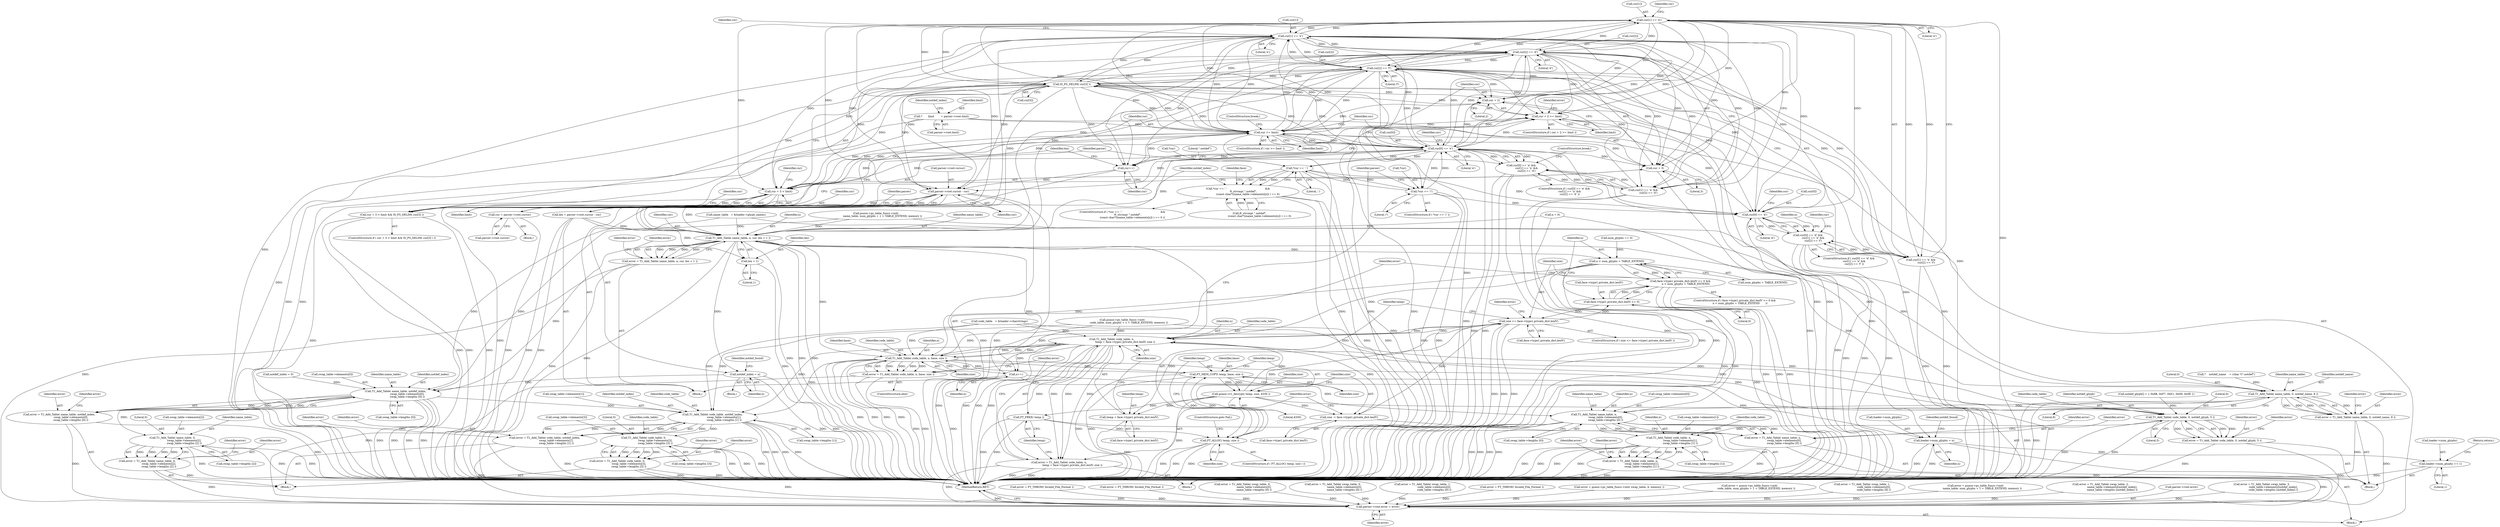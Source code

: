 digraph "0_savannah_dd89710f0f643eb0f99a3830e0712d26c7642acd@pointer" {
"1000323" [label="(Call,cur[1] == 'e')"];
"1000345" [label="(Call,cur[1] == 'n')"];
"1000323" [label="(Call,cur[1] == 'e')"];
"1000350" [label="(Call,cur[2] == 'd')"];
"1000328" [label="(Call,cur[2] == 'f')"];
"1000310" [label="(Call,IS_PS_DELIM( cur[3] ))"];
"1000299" [label="(Call,cur >= limit)"];
"1000291" [label="(Call,cur = parser->root.cursor)"];
"1000388" [label="(Call,parser->root.cursor - cur)"];
"1000339" [label="(Call,cur[0] == 'e')"];
"1000317" [label="(Call,cur[0] == 'd')"];
"1000433" [label="(Call,*cur == '.')"];
"1000366" [label="(Call,*cur == '/')"];
"1000384" [label="(Call,cur++)"];
"1000305" [label="(Call,cur + 3 < limit)"];
"1000373" [label="(Call,cur + 2 >= limit)"];
"1000197" [label="(Call,*       limit        = parser->root.limit)"];
"1000304" [label="(Call,cur + 3 < limit && IS_PS_DELIM( cur[3] ))"];
"1000306" [label="(Call,cur + 3)"];
"1000316" [label="(Call,cur[0] == 'd' &&\n             cur[1] == 'e' &&\n             cur[2] == 'f')"];
"1000322" [label="(Call,cur[1] == 'e' &&\n             cur[2] == 'f')"];
"1000344" [label="(Call,cur[1] == 'n' &&\n             cur[2] == 'd')"];
"1000338" [label="(Call,cur[0] == 'e' &&\n             cur[1] == 'n' &&\n             cur[2] == 'd')"];
"1000374" [label="(Call,cur + 2)"];
"1000386" [label="(Call,len = parser->root.cursor - cur)"];
"1000412" [label="(Call,T1_Add_Table( name_table, n, cur, len + 1 ))"];
"1000410" [label="(Call,error = T1_Add_Table( name_table, n, cur, len + 1 ))"];
"1000816" [label="(Call,parser->root.error = error)"];
"1000449" [label="(Call,notdef_index = n)"];
"1000633" [label="(Call,T1_Add_Table( name_table, notdef_index,\n                            swap_table->elements[0],\n                            swap_table->lengths [0] ))"];
"1000631" [label="(Call,error = T1_Add_Table( name_table, notdef_index,\n                            swap_table->elements[0],\n                            swap_table->lengths [0] ))"];
"1000651" [label="(Call,T1_Add_Table( code_table, notdef_index,\n                            swap_table->elements[1],\n                            swap_table->lengths [1] ))"];
"1000649" [label="(Call,error = T1_Add_Table( code_table, notdef_index,\n                            swap_table->elements[1],\n                            swap_table->lengths [1] ))"];
"1000687" [label="(Call,T1_Add_Table( code_table, 0,\n                            swap_table->elements[3],\n                            swap_table->lengths [3] ))"];
"1000685" [label="(Call,error = T1_Add_Table( code_table, 0,\n                            swap_table->elements[3],\n                            swap_table->lengths [3] ))"];
"1000669" [label="(Call,T1_Add_Table( name_table, 0,\n                            swap_table->elements[2],\n                            swap_table->lengths [2] ))"];
"1000667" [label="(Call,error = T1_Add_Table( name_table, 0,\n                            swap_table->elements[2],\n                            swap_table->lengths [2] ))"];
"1000466" [label="(Call,n < num_glyphs + TABLE_EXTEND)"];
"1000456" [label="(Call,face->type1.private_dict.lenIV >= 0 &&\n             n < num_glyphs + TABLE_EXTEND)"];
"1000513" [label="(Call,T1_Add_Table( code_table, n,\n                                temp + face->type1.private_dict.lenIV, size ))"];
"1000474" [label="(Call,size <= face->type1.private_dict.lenIV)"];
"1000457" [label="(Call,face->type1.private_dict.lenIV >= 0)"];
"1000490" [label="(Call,FT_ALLOC( temp, size ))"];
"1000494" [label="(Call,FT_MEM_COPY( temp, base, size ))"];
"1000498" [label="(Call,psaux->t1_decrypt( temp, size, 4330 ))"];
"1000502" [label="(Call,size -= face->type1.private_dict.lenIV)"];
"1000516" [label="(Call,temp + face->type1.private_dict.lenIV)"];
"1000526" [label="(Call,FT_FREE( temp ))"];
"1000531" [label="(Call,T1_Add_Table( code_table, n, base, size ))"];
"1000529" [label="(Call,error = T1_Add_Table( code_table, n, base, size ))"];
"1000539" [label="(Call,n++)"];
"1000541" [label="(Call,loader->num_glyphs = n)"];
"1000809" [label="(Call,loader->num_glyphs += 1)"];
"1000775" [label="(Call,T1_Add_Table( name_table, n,\n                            swap_table->elements[0],\n                            swap_table->lengths [0] ))"];
"1000773" [label="(Call,error = T1_Add_Table( name_table, n,\n                            swap_table->elements[0],\n                            swap_table->lengths [0] ))"];
"1000793" [label="(Call,T1_Add_Table( code_table, n,\n                            swap_table->elements[1],\n                            swap_table->lengths [1] ))"];
"1000791" [label="(Call,error = T1_Add_Table( code_table, n,\n                            swap_table->elements[1],\n                            swap_table->lengths [1] ))"];
"1000765" [label="(Call,T1_Add_Table( code_table, 0, notdef_glyph, 5 ))"];
"1000763" [label="(Call,error = T1_Add_Table( code_table, 0, notdef_glyph, 5 ))"];
"1000511" [label="(Call,error = T1_Add_Table( code_table, n,\n                                temp + face->type1.private_dict.lenIV, size ))"];
"1000755" [label="(Call,T1_Add_Table( name_table, 0, notdef_name, 8 ))"];
"1000753" [label="(Call,error = T1_Add_Table( name_table, 0, notdef_name, 8 ))"];
"1000416" [label="(Call,len + 1)"];
"1000432" [label="(Call,*cur == '.'                                              &&\n             ft_strcmp( \".notdef\",\n                        (const char*)(name_table->elements[n]) ) == 0)"];
"1000530" [label="(Identifier,error)"];
"1000457" [label="(Call,face->type1.private_dict.lenIV >= 0)"];
"1000773" [label="(Call,error = T1_Add_Table( name_table, n,\n                            swap_table->elements[0],\n                            swap_table->lengths [0] ))"];
"1000389" [label="(Call,parser->root.cursor)"];
"1000484" [label="(Call,error = FT_THROW( Invalid_File_Format ))"];
"1000293" [label="(Call,parser->root.cursor)"];
"1000631" [label="(Call,error = T1_Add_Table( name_table, notdef_index,\n                            swap_table->elements[0],\n                            swap_table->lengths [0] ))"];
"1000670" [label="(Identifier,name_table)"];
"1000339" [label="(Call,cur[0] == 'e')"];
"1000436" [label="(Literal,'.')"];
"1000325" [label="(Identifier,cur)"];
"1000466" [label="(Call,n < num_glyphs + TABLE_EXTEND)"];
"1000208" [label="(Identifier,notdef_index)"];
"1000298" [label="(ControlStructure,if ( cur >= limit ))"];
"1000756" [label="(Identifier,name_table)"];
"1000533" [label="(Identifier,n)"];
"1000418" [label="(Literal,1)"];
"1000527" [label="(Identifier,temp)"];
"1000431" [label="(ControlStructure,if ( *cur == '.'                                              &&\n             ft_strcmp( \".notdef\",\n                        (const char*)(name_table->elements[n]) ) == 0 ))"];
"1000324" [label="(Call,cur[1])"];
"1000453" [label="(Identifier,notdef_found)"];
"1000514" [label="(Identifier,code_table)"];
"1000448" [label="(Block,)"];
"1000758" [label="(Identifier,notdef_name)"];
"1000346" [label="(Call,cur[1])"];
"1000814" [label="(Return,return;)"];
"1000315" [label="(ControlStructure,if ( cur[0] == 'd' &&\n             cur[1] == 'e' &&\n             cur[2] == 'f' ))"];
"1000757" [label="(Literal,0)"];
"1000302" [label="(ControlStructure,break;)"];
"1000755" [label="(Call,T1_Add_Table( name_table, 0, notdef_name, 8 ))"];
"1000497" [label="(Identifier,size)"];
"1000485" [label="(Identifier,error)"];
"1000776" [label="(Identifier,name_table)"];
"1000659" [label="(Call,swap_table->lengths [1])"];
"1000458" [label="(Call,face->type1.private_dict.lenIV)"];
"1000332" [label="(Literal,'f')"];
"1000677" [label="(Call,swap_table->lengths [2])"];
"1000777" [label="(Identifier,n)"];
"1000225" [label="(Call,error = FT_THROW( Invalid_File_Format ))"];
"1000493" [label="(ControlStructure,goto Fail;)"];
"1000343" [label="(Literal,'e')"];
"1000667" [label="(Call,error = T1_Add_Table( name_table, 0,\n                            swap_table->elements[2],\n                            swap_table->lengths [2] ))"];
"1000652" [label="(Identifier,code_table)"];
"1000501" [label="(Literal,4330)"];
"1000338" [label="(Call,cur[0] == 'e' &&\n             cur[1] == 'n' &&\n             cur[2] == 'd')"];
"1000489" [label="(ControlStructure,if ( FT_ALLOC( temp, size ) ))"];
"1000761" [label="(Identifier,error)"];
"1000766" [label="(Identifier,code_table)"];
"1000290" [label="(Identifier,parser)"];
"1000791" [label="(Call,error = T1_Add_Table( code_table, n,\n                            swap_table->elements[1],\n                            swap_table->lengths [1] ))"];
"1000635" [label="(Identifier,notdef_index)"];
"1000357" [label="(Identifier,parser)"];
"1000306" [label="(Call,cur + 3)"];
"1000388" [label="(Call,parser->root.cursor - cur)"];
"1000633" [label="(Call,T1_Add_Table( name_table, notdef_index,\n                            swap_table->elements[0],\n                            swap_table->lengths [0] ))"];
"1000529" [label="(Call,error = T1_Add_Table( code_table, n, base, size ))"];
"1000491" [label="(Identifier,temp)"];
"1000322" [label="(Call,cur[1] == 'e' &&\n             cur[2] == 'f')"];
"1000291" [label="(Call,cur = parser->root.cursor)"];
"1000369" [label="(Literal,'/')"];
"1000500" [label="(Identifier,size)"];
"1000690" [label="(Call,swap_table->elements[3])"];
"1000149" [label="(Block,)"];
"1000534" [label="(Identifier,base)"];
"1000796" [label="(Call,swap_table->elements[1])"];
"1000793" [label="(Call,T1_Add_Table( code_table, n,\n                            swap_table->elements[1],\n                            swap_table->lengths [1] ))"];
"1000801" [label="(Call,swap_table->lengths [1])"];
"1000311" [label="(Call,cur[3])"];
"1000317" [label="(Call,cur[0] == 'd')"];
"1000559" [label="(Call,error = T1_Add_Table( swap_table, 0,\n                            name_table->elements[0],\n                            name_table->lengths [0] ))"];
"1000794" [label="(Identifier,code_table)"];
"1000374" [label="(Call,cur + 2)"];
"1000432" [label="(Call,*cur == '.'                                              &&\n             ft_strcmp( \".notdef\",\n                        (const char*)(name_table->elements[n]) ) == 0)"];
"1000545" [label="(Identifier,n)"];
"1000387" [label="(Identifier,len)"];
"1000813" [label="(Literal,1)"];
"1000768" [label="(Identifier,notdef_glyph)"];
"1000345" [label="(Call,cur[1] == 'n')"];
"1000451" [label="(Identifier,n)"];
"1000467" [label="(Identifier,n)"];
"1000518" [label="(Call,face->type1.private_dict.lenIV)"];
"1000515" [label="(Identifier,n)"];
"1000394" [label="(Identifier,cur)"];
"1000366" [label="(Call,*cur == '/')"];
"1000398" [label="(Identifier,parser)"];
"1000312" [label="(Identifier,cur)"];
"1000450" [label="(Identifier,notdef_index)"];
"1000709" [label="(Call,notdef_glyph[] = { 0x8B, 0xF7, 0xE1, 0x0D, 0x0E })"];
"1000689" [label="(Literal,0)"];
"1000807" [label="(Identifier,error)"];
"1000352" [label="(Identifier,cur)"];
"1000301" [label="(Identifier,limit)"];
"1000641" [label="(Call,swap_table->lengths [0])"];
"1000471" [label="(Block,)"];
"1000499" [label="(Identifier,temp)"];
"1000528" [label="(ControlStructure,else)"];
"1000354" [label="(Literal,'d')"];
"1000370" [label="(Block,)"];
"1000778" [label="(Call,swap_table->elements[0])"];
"1000754" [label="(Identifier,error)"];
"1000299" [label="(Call,cur >= limit)"];
"1000671" [label="(Literal,0)"];
"1000376" [label="(Literal,2)"];
"1000823" [label="(MethodReturn,RET)"];
"1000318" [label="(Call,cur[0])"];
"1000416" [label="(Call,len + 1)"];
"1000717" [label="(Call,error = T1_Add_Table( swap_table, 0,\n                            name_table->elements[0],\n                            name_table->lengths [0] ))"];
"1000351" [label="(Call,cur[2])"];
"1000513" [label="(Call,T1_Add_Table( code_table, n,\n                                temp + face->type1.private_dict.lenIV, size ))"];
"1000465" [label="(Literal,0)"];
"1000197" [label="(Call,*       limit        = parser->root.limit)"];
"1000476" [label="(Call,face->type1.private_dict.lenIV)"];
"1000649" [label="(Call,error = T1_Add_Table( code_table, notdef_index,\n                            swap_table->elements[1],\n                            swap_table->lengths [1] ))"];
"1000305" [label="(Call,cur + 3 < limit)"];
"1000665" [label="(Identifier,error)"];
"1000686" [label="(Identifier,error)"];
"1000439" [label="(Literal,\".notdef\")"];
"1000577" [label="(Call,error = T1_Add_Table( swap_table, 1,\n                            code_table->elements[0],\n                            code_table->lengths [0] ))"];
"1000774" [label="(Identifier,error)"];
"1000367" [label="(Call,*cur)"];
"1000335" [label="(Identifier,n)"];
"1000385" [label="(Identifier,cur)"];
"1000350" [label="(Call,cur[2] == 'd')"];
"1000688" [label="(Identifier,code_table)"];
"1000232" [label="(Call,num_glyphs == 0)"];
"1000687" [label="(Call,T1_Add_Table( code_table, 0,\n                            swap_table->elements[3],\n                            swap_table->lengths [3] ))"];
"1000669" [label="(Call,T1_Add_Table( name_table, 0,\n                            swap_table->elements[2],\n                            swap_table->lengths [2] ))"];
"1000158" [label="(Call,code_table   = &loader->charstrings)"];
"1000310" [label="(Call,IS_PS_DELIM( cur[3] ))"];
"1000473" [label="(ControlStructure,if ( size <= face->type1.private_dict.lenIV ))"];
"1000494" [label="(Call,FT_MEM_COPY( temp, base, size ))"];
"1000526" [label="(Call,FT_FREE( temp ))"];
"1000165" [label="(Call,name_table   = &loader->glyph_names)"];
"1000512" [label="(Identifier,error)"];
"1000323" [label="(Call,cur[1] == 'e')"];
"1000468" [label="(Call,num_glyphs + TABLE_EXTEND)"];
"1000795" [label="(Identifier,n)"];
"1000282" [label="(Call,n = 0)"];
"1000816" [label="(Call,parser->root.error = error)"];
"1000286" [label="(Block,)"];
"1000683" [label="(Identifier,error)"];
"1000707" [label="(Block,)"];
"1000300" [label="(Identifier,cur)"];
"1000701" [label="(Identifier,error)"];
"1000412" [label="(Call,T1_Add_Table( name_table, n, cur, len + 1 ))"];
"1000307" [label="(Identifier,cur)"];
"1000537" [label="(Identifier,error)"];
"1000558" [label="(Block,)"];
"1000328" [label="(Call,cur[2] == 'f')"];
"1000379" [label="(Call,error = FT_THROW( Invalid_File_Format ))"];
"1000759" [label="(Literal,8)"];
"1000420" [label="(Identifier,error)"];
"1000273" [label="(Call,error = psaux->ps_table_funcs->init( swap_table, 4, memory ))"];
"1000504" [label="(Call,face->type1.private_dict.lenIV)"];
"1000434" [label="(Call,*cur)"];
"1000540" [label="(Identifier,n)"];
"1000247" [label="(Call,error = psaux->ps_table_funcs->init(\n                code_table, num_glyphs + 1 + TABLE_EXTEND, memory ))"];
"1000380" [label="(Identifier,error)"];
"1000809" [label="(Call,loader->num_glyphs += 1)"];
"1000303" [label="(ControlStructure,if ( cur + 3 < limit && IS_PS_DELIM( cur[3] ) ))"];
"1000735" [label="(Call,error = T1_Add_Table( swap_table, 1,\n                            code_table->elements[0],\n                            code_table->lengths [0] ))"];
"1000414" [label="(Identifier,n)"];
"1000292" [label="(Identifier,cur)"];
"1000260" [label="(Call,error = psaux->ps_table_funcs->init(\n                name_table, num_glyphs + 1 + TABLE_EXTEND, memory ))"];
"1000525" [label="(Identifier,size)"];
"1000503" [label="(Identifier,size)"];
"1000595" [label="(Call,error = T1_Add_Table( swap_table, 2,\n                            name_table->elements[notdef_index],\n                            name_table->lengths [notdef_index] ))"];
"1000539" [label="(Call,n++)"];
"1000517" [label="(Identifier,temp)"];
"1000384" [label="(Call,cur++)"];
"1000308" [label="(Literal,3)"];
"1000456" [label="(Call,face->type1.private_dict.lenIV >= 0 &&\n             n < num_glyphs + TABLE_EXTEND)"];
"1000355" [label="(ControlStructure,break;)"];
"1000373" [label="(Call,cur + 2 >= limit)"];
"1000340" [label="(Call,cur[0])"];
"1000753" [label="(Call,error = T1_Add_Table( name_table, 0, notdef_name, 8 ))"];
"1000475" [label="(Identifier,size)"];
"1000474" [label="(Call,size <= face->type1.private_dict.lenIV)"];
"1000417" [label="(Identifier,len)"];
"1000344" [label="(Call,cur[1] == 'n' &&\n             cur[2] == 'd')"];
"1000372" [label="(ControlStructure,if ( cur + 2 >= limit ))"];
"1000327" [label="(Literal,'e')"];
"1000319" [label="(Identifier,cur)"];
"1000817" [label="(Call,parser->root.error)"];
"1000822" [label="(Identifier,error)"];
"1000492" [label="(Identifier,size)"];
"1000654" [label="(Call,swap_table->elements[1])"];
"1000672" [label="(Call,swap_table->elements[2])"];
"1000765" [label="(Call,T1_Add_Table( code_table, 0, notdef_glyph, 5 ))"];
"1000377" [label="(Identifier,limit)"];
"1000650" [label="(Identifier,error)"];
"1000535" [label="(Identifier,size)"];
"1000792" [label="(Identifier,error)"];
"1000651" [label="(Call,T1_Add_Table( code_table, notdef_index,\n                            swap_table->elements[1],\n                            swap_table->lengths [1] ))"];
"1000316" [label="(Call,cur[0] == 'd' &&\n             cur[1] == 'e' &&\n             cur[2] == 'f')"];
"1000347" [label="(Identifier,cur)"];
"1000502" [label="(Call,size -= face->type1.private_dict.lenIV)"];
"1000199" [label="(Call,parser->root.limit)"];
"1000341" [label="(Identifier,cur)"];
"1000386" [label="(Call,len = parser->root.cursor - cur)"];
"1000685" [label="(Call,error = T1_Add_Table( code_table, 0,\n                            swap_table->elements[3],\n                            swap_table->lengths [3] ))"];
"1000498" [label="(Call,psaux->t1_decrypt( temp, size, 4330 ))"];
"1000321" [label="(Literal,'d')"];
"1000764" [label="(Identifier,error)"];
"1000668" [label="(Identifier,error)"];
"1000207" [label="(Call,notdef_index = 0)"];
"1000495" [label="(Identifier,temp)"];
"1000516" [label="(Call,temp + face->type1.private_dict.lenIV)"];
"1000789" [label="(Identifier,error)"];
"1000636" [label="(Call,swap_table->elements[0])"];
"1000634" [label="(Identifier,name_table)"];
"1000455" [label="(ControlStructure,if ( face->type1.private_dict.lenIV >= 0 &&\n             n < num_glyphs + TABLE_EXTEND       ))"];
"1000531" [label="(Call,T1_Add_Table( code_table, n, base, size ))"];
"1000349" [label="(Literal,'n')"];
"1000532" [label="(Identifier,code_table)"];
"1000767" [label="(Literal,0)"];
"1000695" [label="(Call,swap_table->lengths [3])"];
"1000613" [label="(Call,error = T1_Add_Table( swap_table, 3,\n                            code_table->elements[notdef_index],\n                            code_table->lengths [notdef_index] ))"];
"1000437" [label="(Call,ft_strcmp( \".notdef\",\n                        (const char*)(name_table->elements[n]) ) == 0)"];
"1000769" [label="(Literal,5)"];
"1000511" [label="(Call,error = T1_Add_Table( code_table, n,\n                                temp + face->type1.private_dict.lenIV, size ))"];
"1000262" [label="(Call,psaux->ps_table_funcs->init(\n                name_table, num_glyphs + 1 + TABLE_EXTEND, memory ))"];
"1000712" [label="(Call,*    notdef_name    = (char *)\".notdef\")"];
"1000810" [label="(Call,loader->num_glyphs)"];
"1000461" [label="(Identifier,face)"];
"1000653" [label="(Identifier,notdef_index)"];
"1000548" [label="(Identifier,notdef_found)"];
"1000413" [label="(Identifier,name_table)"];
"1000541" [label="(Call,loader->num_glyphs = n)"];
"1000411" [label="(Identifier,error)"];
"1000433" [label="(Call,*cur == '.')"];
"1000496" [label="(Identifier,base)"];
"1000542" [label="(Call,loader->num_glyphs)"];
"1000771" [label="(Identifier,error)"];
"1000410" [label="(Call,error = T1_Add_Table( name_table, n, cur, len + 1 ))"];
"1000763" [label="(Call,error = T1_Add_Table( code_table, 0, notdef_glyph, 5 ))"];
"1000775" [label="(Call,T1_Add_Table( name_table, n,\n                            swap_table->elements[0],\n                            swap_table->lengths [0] ))"];
"1000198" [label="(Identifier,limit)"];
"1000632" [label="(Identifier,error)"];
"1000490" [label="(Call,FT_ALLOC( temp, size ))"];
"1000304" [label="(Call,cur + 3 < limit && IS_PS_DELIM( cur[3] ))"];
"1000415" [label="(Identifier,cur)"];
"1000647" [label="(Identifier,error)"];
"1000783" [label="(Call,swap_table->lengths [0])"];
"1000329" [label="(Call,cur[2])"];
"1000365" [label="(ControlStructure,if ( *cur == '/' ))"];
"1000330" [label="(Identifier,cur)"];
"1000375" [label="(Identifier,cur)"];
"1000449" [label="(Call,notdef_index = n)"];
"1000337" [label="(ControlStructure,if ( cur[0] == 'e' &&\n             cur[1] == 'n' &&\n             cur[2] == 'd' ))"];
"1000249" [label="(Call,psaux->ps_table_funcs->init(\n                code_table, num_glyphs + 1 + TABLE_EXTEND, memory ))"];
"1000309" [label="(Identifier,limit)"];
"1000323" -> "1000322"  [label="AST: "];
"1000323" -> "1000327"  [label="CFG: "];
"1000324" -> "1000323"  [label="AST: "];
"1000327" -> "1000323"  [label="AST: "];
"1000330" -> "1000323"  [label="CFG: "];
"1000322" -> "1000323"  [label="CFG: "];
"1000323" -> "1000823"  [label="DDG: "];
"1000323" -> "1000299"  [label="DDG: "];
"1000323" -> "1000305"  [label="DDG: "];
"1000323" -> "1000306"  [label="DDG: "];
"1000323" -> "1000310"  [label="DDG: "];
"1000323" -> "1000317"  [label="DDG: "];
"1000323" -> "1000322"  [label="DDG: "];
"1000323" -> "1000322"  [label="DDG: "];
"1000345" -> "1000323"  [label="DDG: "];
"1000350" -> "1000323"  [label="DDG: "];
"1000310" -> "1000323"  [label="DDG: "];
"1000328" -> "1000323"  [label="DDG: "];
"1000299" -> "1000323"  [label="DDG: "];
"1000339" -> "1000323"  [label="DDG: "];
"1000323" -> "1000328"  [label="DDG: "];
"1000323" -> "1000339"  [label="DDG: "];
"1000323" -> "1000345"  [label="DDG: "];
"1000323" -> "1000350"  [label="DDG: "];
"1000323" -> "1000373"  [label="DDG: "];
"1000323" -> "1000374"  [label="DDG: "];
"1000323" -> "1000384"  [label="DDG: "];
"1000323" -> "1000388"  [label="DDG: "];
"1000323" -> "1000412"  [label="DDG: "];
"1000345" -> "1000344"  [label="AST: "];
"1000345" -> "1000349"  [label="CFG: "];
"1000346" -> "1000345"  [label="AST: "];
"1000349" -> "1000345"  [label="AST: "];
"1000352" -> "1000345"  [label="CFG: "];
"1000344" -> "1000345"  [label="CFG: "];
"1000345" -> "1000823"  [label="DDG: "];
"1000345" -> "1000299"  [label="DDG: "];
"1000345" -> "1000305"  [label="DDG: "];
"1000345" -> "1000306"  [label="DDG: "];
"1000345" -> "1000310"  [label="DDG: "];
"1000345" -> "1000317"  [label="DDG: "];
"1000345" -> "1000328"  [label="DDG: "];
"1000345" -> "1000339"  [label="DDG: "];
"1000345" -> "1000344"  [label="DDG: "];
"1000345" -> "1000344"  [label="DDG: "];
"1000350" -> "1000345"  [label="DDG: "];
"1000310" -> "1000345"  [label="DDG: "];
"1000328" -> "1000345"  [label="DDG: "];
"1000299" -> "1000345"  [label="DDG: "];
"1000339" -> "1000345"  [label="DDG: "];
"1000345" -> "1000350"  [label="DDG: "];
"1000345" -> "1000373"  [label="DDG: "];
"1000345" -> "1000374"  [label="DDG: "];
"1000345" -> "1000384"  [label="DDG: "];
"1000345" -> "1000388"  [label="DDG: "];
"1000345" -> "1000412"  [label="DDG: "];
"1000350" -> "1000344"  [label="AST: "];
"1000350" -> "1000354"  [label="CFG: "];
"1000351" -> "1000350"  [label="AST: "];
"1000354" -> "1000350"  [label="AST: "];
"1000344" -> "1000350"  [label="CFG: "];
"1000350" -> "1000823"  [label="DDG: "];
"1000350" -> "1000299"  [label="DDG: "];
"1000350" -> "1000305"  [label="DDG: "];
"1000350" -> "1000306"  [label="DDG: "];
"1000350" -> "1000310"  [label="DDG: "];
"1000350" -> "1000317"  [label="DDG: "];
"1000350" -> "1000328"  [label="DDG: "];
"1000350" -> "1000339"  [label="DDG: "];
"1000350" -> "1000344"  [label="DDG: "];
"1000350" -> "1000344"  [label="DDG: "];
"1000328" -> "1000350"  [label="DDG: "];
"1000310" -> "1000350"  [label="DDG: "];
"1000299" -> "1000350"  [label="DDG: "];
"1000339" -> "1000350"  [label="DDG: "];
"1000350" -> "1000373"  [label="DDG: "];
"1000350" -> "1000374"  [label="DDG: "];
"1000350" -> "1000384"  [label="DDG: "];
"1000350" -> "1000388"  [label="DDG: "];
"1000350" -> "1000412"  [label="DDG: "];
"1000328" -> "1000322"  [label="AST: "];
"1000328" -> "1000332"  [label="CFG: "];
"1000329" -> "1000328"  [label="AST: "];
"1000332" -> "1000328"  [label="AST: "];
"1000322" -> "1000328"  [label="CFG: "];
"1000328" -> "1000823"  [label="DDG: "];
"1000328" -> "1000299"  [label="DDG: "];
"1000328" -> "1000305"  [label="DDG: "];
"1000328" -> "1000306"  [label="DDG: "];
"1000328" -> "1000310"  [label="DDG: "];
"1000328" -> "1000317"  [label="DDG: "];
"1000328" -> "1000322"  [label="DDG: "];
"1000328" -> "1000322"  [label="DDG: "];
"1000310" -> "1000328"  [label="DDG: "];
"1000299" -> "1000328"  [label="DDG: "];
"1000339" -> "1000328"  [label="DDG: "];
"1000328" -> "1000339"  [label="DDG: "];
"1000328" -> "1000373"  [label="DDG: "];
"1000328" -> "1000374"  [label="DDG: "];
"1000328" -> "1000384"  [label="DDG: "];
"1000328" -> "1000388"  [label="DDG: "];
"1000328" -> "1000412"  [label="DDG: "];
"1000310" -> "1000304"  [label="AST: "];
"1000310" -> "1000311"  [label="CFG: "];
"1000311" -> "1000310"  [label="AST: "];
"1000304" -> "1000310"  [label="CFG: "];
"1000310" -> "1000823"  [label="DDG: "];
"1000310" -> "1000299"  [label="DDG: "];
"1000310" -> "1000305"  [label="DDG: "];
"1000310" -> "1000306"  [label="DDG: "];
"1000310" -> "1000304"  [label="DDG: "];
"1000299" -> "1000310"  [label="DDG: "];
"1000339" -> "1000310"  [label="DDG: "];
"1000310" -> "1000317"  [label="DDG: "];
"1000310" -> "1000339"  [label="DDG: "];
"1000310" -> "1000373"  [label="DDG: "];
"1000310" -> "1000374"  [label="DDG: "];
"1000310" -> "1000384"  [label="DDG: "];
"1000310" -> "1000388"  [label="DDG: "];
"1000310" -> "1000412"  [label="DDG: "];
"1000299" -> "1000298"  [label="AST: "];
"1000299" -> "1000301"  [label="CFG: "];
"1000300" -> "1000299"  [label="AST: "];
"1000301" -> "1000299"  [label="AST: "];
"1000302" -> "1000299"  [label="CFG: "];
"1000307" -> "1000299"  [label="CFG: "];
"1000299" -> "1000823"  [label="DDG: "];
"1000299" -> "1000823"  [label="DDG: "];
"1000299" -> "1000823"  [label="DDG: "];
"1000291" -> "1000299"  [label="DDG: "];
"1000339" -> "1000299"  [label="DDG: "];
"1000305" -> "1000299"  [label="DDG: "];
"1000373" -> "1000299"  [label="DDG: "];
"1000197" -> "1000299"  [label="DDG: "];
"1000299" -> "1000305"  [label="DDG: "];
"1000299" -> "1000305"  [label="DDG: "];
"1000299" -> "1000306"  [label="DDG: "];
"1000299" -> "1000317"  [label="DDG: "];
"1000299" -> "1000339"  [label="DDG: "];
"1000299" -> "1000373"  [label="DDG: "];
"1000299" -> "1000374"  [label="DDG: "];
"1000299" -> "1000384"  [label="DDG: "];
"1000291" -> "1000286"  [label="AST: "];
"1000291" -> "1000293"  [label="CFG: "];
"1000292" -> "1000291"  [label="AST: "];
"1000293" -> "1000291"  [label="AST: "];
"1000300" -> "1000291"  [label="CFG: "];
"1000291" -> "1000823"  [label="DDG: "];
"1000388" -> "1000291"  [label="DDG: "];
"1000388" -> "1000386"  [label="AST: "];
"1000388" -> "1000394"  [label="CFG: "];
"1000389" -> "1000388"  [label="AST: "];
"1000394" -> "1000388"  [label="AST: "];
"1000386" -> "1000388"  [label="CFG: "];
"1000388" -> "1000823"  [label="DDG: "];
"1000388" -> "1000823"  [label="DDG: "];
"1000388" -> "1000386"  [label="DDG: "];
"1000388" -> "1000386"  [label="DDG: "];
"1000339" -> "1000388"  [label="DDG: "];
"1000384" -> "1000388"  [label="DDG: "];
"1000388" -> "1000412"  [label="DDG: "];
"1000339" -> "1000338"  [label="AST: "];
"1000339" -> "1000343"  [label="CFG: "];
"1000340" -> "1000339"  [label="AST: "];
"1000343" -> "1000339"  [label="AST: "];
"1000347" -> "1000339"  [label="CFG: "];
"1000338" -> "1000339"  [label="CFG: "];
"1000339" -> "1000823"  [label="DDG: "];
"1000339" -> "1000305"  [label="DDG: "];
"1000339" -> "1000306"  [label="DDG: "];
"1000339" -> "1000317"  [label="DDG: "];
"1000339" -> "1000338"  [label="DDG: "];
"1000339" -> "1000338"  [label="DDG: "];
"1000317" -> "1000339"  [label="DDG: "];
"1000433" -> "1000339"  [label="DDG: "];
"1000366" -> "1000339"  [label="DDG: "];
"1000339" -> "1000366"  [label="DDG: "];
"1000339" -> "1000373"  [label="DDG: "];
"1000339" -> "1000374"  [label="DDG: "];
"1000339" -> "1000384"  [label="DDG: "];
"1000339" -> "1000412"  [label="DDG: "];
"1000339" -> "1000433"  [label="DDG: "];
"1000317" -> "1000316"  [label="AST: "];
"1000317" -> "1000321"  [label="CFG: "];
"1000318" -> "1000317"  [label="AST: "];
"1000321" -> "1000317"  [label="AST: "];
"1000325" -> "1000317"  [label="CFG: "];
"1000316" -> "1000317"  [label="CFG: "];
"1000317" -> "1000823"  [label="DDG: "];
"1000317" -> "1000316"  [label="DDG: "];
"1000317" -> "1000316"  [label="DDG: "];
"1000433" -> "1000317"  [label="DDG: "];
"1000366" -> "1000317"  [label="DDG: "];
"1000433" -> "1000432"  [label="AST: "];
"1000433" -> "1000436"  [label="CFG: "];
"1000434" -> "1000433"  [label="AST: "];
"1000436" -> "1000433"  [label="AST: "];
"1000439" -> "1000433"  [label="CFG: "];
"1000432" -> "1000433"  [label="CFG: "];
"1000433" -> "1000823"  [label="DDG: "];
"1000433" -> "1000366"  [label="DDG: "];
"1000433" -> "1000432"  [label="DDG: "];
"1000433" -> "1000432"  [label="DDG: "];
"1000366" -> "1000433"  [label="DDG: "];
"1000366" -> "1000365"  [label="AST: "];
"1000366" -> "1000369"  [label="CFG: "];
"1000367" -> "1000366"  [label="AST: "];
"1000369" -> "1000366"  [label="AST: "];
"1000290" -> "1000366"  [label="CFG: "];
"1000375" -> "1000366"  [label="CFG: "];
"1000366" -> "1000823"  [label="DDG: "];
"1000366" -> "1000823"  [label="DDG: "];
"1000384" -> "1000370"  [label="AST: "];
"1000384" -> "1000385"  [label="CFG: "];
"1000385" -> "1000384"  [label="AST: "];
"1000387" -> "1000384"  [label="CFG: "];
"1000305" -> "1000304"  [label="AST: "];
"1000305" -> "1000309"  [label="CFG: "];
"1000306" -> "1000305"  [label="AST: "];
"1000309" -> "1000305"  [label="AST: "];
"1000312" -> "1000305"  [label="CFG: "];
"1000304" -> "1000305"  [label="CFG: "];
"1000305" -> "1000823"  [label="DDG: "];
"1000305" -> "1000823"  [label="DDG: "];
"1000305" -> "1000304"  [label="DDG: "];
"1000305" -> "1000304"  [label="DDG: "];
"1000305" -> "1000373"  [label="DDG: "];
"1000373" -> "1000372"  [label="AST: "];
"1000373" -> "1000377"  [label="CFG: "];
"1000374" -> "1000373"  [label="AST: "];
"1000377" -> "1000373"  [label="AST: "];
"1000380" -> "1000373"  [label="CFG: "];
"1000385" -> "1000373"  [label="CFG: "];
"1000373" -> "1000823"  [label="DDG: "];
"1000373" -> "1000823"  [label="DDG: "];
"1000373" -> "1000823"  [label="DDG: "];
"1000197" -> "1000149"  [label="AST: "];
"1000197" -> "1000199"  [label="CFG: "];
"1000198" -> "1000197"  [label="AST: "];
"1000199" -> "1000197"  [label="AST: "];
"1000208" -> "1000197"  [label="CFG: "];
"1000197" -> "1000823"  [label="DDG: "];
"1000197" -> "1000823"  [label="DDG: "];
"1000304" -> "1000303"  [label="AST: "];
"1000319" -> "1000304"  [label="CFG: "];
"1000357" -> "1000304"  [label="CFG: "];
"1000304" -> "1000823"  [label="DDG: "];
"1000304" -> "1000823"  [label="DDG: "];
"1000304" -> "1000823"  [label="DDG: "];
"1000306" -> "1000308"  [label="CFG: "];
"1000307" -> "1000306"  [label="AST: "];
"1000308" -> "1000306"  [label="AST: "];
"1000309" -> "1000306"  [label="CFG: "];
"1000306" -> "1000823"  [label="DDG: "];
"1000316" -> "1000315"  [label="AST: "];
"1000316" -> "1000322"  [label="CFG: "];
"1000322" -> "1000316"  [label="AST: "];
"1000335" -> "1000316"  [label="CFG: "];
"1000341" -> "1000316"  [label="CFG: "];
"1000316" -> "1000823"  [label="DDG: "];
"1000316" -> "1000823"  [label="DDG: "];
"1000316" -> "1000823"  [label="DDG: "];
"1000322" -> "1000316"  [label="DDG: "];
"1000322" -> "1000316"  [label="DDG: "];
"1000322" -> "1000823"  [label="DDG: "];
"1000322" -> "1000823"  [label="DDG: "];
"1000344" -> "1000338"  [label="AST: "];
"1000338" -> "1000344"  [label="CFG: "];
"1000344" -> "1000823"  [label="DDG: "];
"1000344" -> "1000823"  [label="DDG: "];
"1000344" -> "1000338"  [label="DDG: "];
"1000344" -> "1000338"  [label="DDG: "];
"1000338" -> "1000337"  [label="AST: "];
"1000355" -> "1000338"  [label="CFG: "];
"1000357" -> "1000338"  [label="CFG: "];
"1000338" -> "1000823"  [label="DDG: "];
"1000338" -> "1000823"  [label="DDG: "];
"1000338" -> "1000823"  [label="DDG: "];
"1000374" -> "1000376"  [label="CFG: "];
"1000375" -> "1000374"  [label="AST: "];
"1000376" -> "1000374"  [label="AST: "];
"1000377" -> "1000374"  [label="CFG: "];
"1000374" -> "1000823"  [label="DDG: "];
"1000386" -> "1000370"  [label="AST: "];
"1000387" -> "1000386"  [label="AST: "];
"1000398" -> "1000386"  [label="CFG: "];
"1000386" -> "1000823"  [label="DDG: "];
"1000386" -> "1000823"  [label="DDG: "];
"1000386" -> "1000412"  [label="DDG: "];
"1000386" -> "1000416"  [label="DDG: "];
"1000412" -> "1000410"  [label="AST: "];
"1000412" -> "1000416"  [label="CFG: "];
"1000413" -> "1000412"  [label="AST: "];
"1000414" -> "1000412"  [label="AST: "];
"1000415" -> "1000412"  [label="AST: "];
"1000416" -> "1000412"  [label="AST: "];
"1000410" -> "1000412"  [label="CFG: "];
"1000412" -> "1000823"  [label="DDG: "];
"1000412" -> "1000823"  [label="DDG: "];
"1000412" -> "1000823"  [label="DDG: "];
"1000412" -> "1000823"  [label="DDG: "];
"1000412" -> "1000410"  [label="DDG: "];
"1000412" -> "1000410"  [label="DDG: "];
"1000412" -> "1000410"  [label="DDG: "];
"1000412" -> "1000410"  [label="DDG: "];
"1000165" -> "1000412"  [label="DDG: "];
"1000262" -> "1000412"  [label="DDG: "];
"1000539" -> "1000412"  [label="DDG: "];
"1000282" -> "1000412"  [label="DDG: "];
"1000412" -> "1000449"  [label="DDG: "];
"1000412" -> "1000466"  [label="DDG: "];
"1000412" -> "1000513"  [label="DDG: "];
"1000412" -> "1000531"  [label="DDG: "];
"1000412" -> "1000633"  [label="DDG: "];
"1000412" -> "1000755"  [label="DDG: "];
"1000410" -> "1000370"  [label="AST: "];
"1000411" -> "1000410"  [label="AST: "];
"1000420" -> "1000410"  [label="CFG: "];
"1000410" -> "1000823"  [label="DDG: "];
"1000410" -> "1000816"  [label="DDG: "];
"1000816" -> "1000149"  [label="AST: "];
"1000816" -> "1000822"  [label="CFG: "];
"1000817" -> "1000816"  [label="AST: "];
"1000822" -> "1000816"  [label="AST: "];
"1000823" -> "1000816"  [label="CFG: "];
"1000816" -> "1000823"  [label="DDG: "];
"1000816" -> "1000823"  [label="DDG: "];
"1000559" -> "1000816"  [label="DDG: "];
"1000667" -> "1000816"  [label="DDG: "];
"1000225" -> "1000816"  [label="DDG: "];
"1000273" -> "1000816"  [label="DDG: "];
"1000685" -> "1000816"  [label="DDG: "];
"1000773" -> "1000816"  [label="DDG: "];
"1000717" -> "1000816"  [label="DDG: "];
"1000260" -> "1000816"  [label="DDG: "];
"1000735" -> "1000816"  [label="DDG: "];
"1000484" -> "1000816"  [label="DDG: "];
"1000613" -> "1000816"  [label="DDG: "];
"1000247" -> "1000816"  [label="DDG: "];
"1000791" -> "1000816"  [label="DDG: "];
"1000753" -> "1000816"  [label="DDG: "];
"1000649" -> "1000816"  [label="DDG: "];
"1000631" -> "1000816"  [label="DDG: "];
"1000379" -> "1000816"  [label="DDG: "];
"1000595" -> "1000816"  [label="DDG: "];
"1000577" -> "1000816"  [label="DDG: "];
"1000529" -> "1000816"  [label="DDG: "];
"1000763" -> "1000816"  [label="DDG: "];
"1000511" -> "1000816"  [label="DDG: "];
"1000449" -> "1000448"  [label="AST: "];
"1000449" -> "1000451"  [label="CFG: "];
"1000450" -> "1000449"  [label="AST: "];
"1000451" -> "1000449"  [label="AST: "];
"1000453" -> "1000449"  [label="CFG: "];
"1000449" -> "1000823"  [label="DDG: "];
"1000449" -> "1000823"  [label="DDG: "];
"1000449" -> "1000633"  [label="DDG: "];
"1000633" -> "1000631"  [label="AST: "];
"1000633" -> "1000641"  [label="CFG: "];
"1000634" -> "1000633"  [label="AST: "];
"1000635" -> "1000633"  [label="AST: "];
"1000636" -> "1000633"  [label="AST: "];
"1000641" -> "1000633"  [label="AST: "];
"1000631" -> "1000633"  [label="CFG: "];
"1000633" -> "1000823"  [label="DDG: "];
"1000633" -> "1000823"  [label="DDG: "];
"1000633" -> "1000823"  [label="DDG: "];
"1000633" -> "1000823"  [label="DDG: "];
"1000633" -> "1000631"  [label="DDG: "];
"1000633" -> "1000631"  [label="DDG: "];
"1000633" -> "1000631"  [label="DDG: "];
"1000633" -> "1000631"  [label="DDG: "];
"1000165" -> "1000633"  [label="DDG: "];
"1000262" -> "1000633"  [label="DDG: "];
"1000207" -> "1000633"  [label="DDG: "];
"1000633" -> "1000651"  [label="DDG: "];
"1000633" -> "1000669"  [label="DDG: "];
"1000631" -> "1000558"  [label="AST: "];
"1000632" -> "1000631"  [label="AST: "];
"1000647" -> "1000631"  [label="CFG: "];
"1000631" -> "1000823"  [label="DDG: "];
"1000651" -> "1000649"  [label="AST: "];
"1000651" -> "1000659"  [label="CFG: "];
"1000652" -> "1000651"  [label="AST: "];
"1000653" -> "1000651"  [label="AST: "];
"1000654" -> "1000651"  [label="AST: "];
"1000659" -> "1000651"  [label="AST: "];
"1000649" -> "1000651"  [label="CFG: "];
"1000651" -> "1000823"  [label="DDG: "];
"1000651" -> "1000823"  [label="DDG: "];
"1000651" -> "1000823"  [label="DDG: "];
"1000651" -> "1000823"  [label="DDG: "];
"1000651" -> "1000649"  [label="DDG: "];
"1000651" -> "1000649"  [label="DDG: "];
"1000651" -> "1000649"  [label="DDG: "];
"1000651" -> "1000649"  [label="DDG: "];
"1000158" -> "1000651"  [label="DDG: "];
"1000513" -> "1000651"  [label="DDG: "];
"1000249" -> "1000651"  [label="DDG: "];
"1000531" -> "1000651"  [label="DDG: "];
"1000651" -> "1000687"  [label="DDG: "];
"1000649" -> "1000558"  [label="AST: "];
"1000650" -> "1000649"  [label="AST: "];
"1000665" -> "1000649"  [label="CFG: "];
"1000649" -> "1000823"  [label="DDG: "];
"1000687" -> "1000685"  [label="AST: "];
"1000687" -> "1000695"  [label="CFG: "];
"1000688" -> "1000687"  [label="AST: "];
"1000689" -> "1000687"  [label="AST: "];
"1000690" -> "1000687"  [label="AST: "];
"1000695" -> "1000687"  [label="AST: "];
"1000685" -> "1000687"  [label="CFG: "];
"1000687" -> "1000823"  [label="DDG: "];
"1000687" -> "1000823"  [label="DDG: "];
"1000687" -> "1000823"  [label="DDG: "];
"1000687" -> "1000685"  [label="DDG: "];
"1000687" -> "1000685"  [label="DDG: "];
"1000687" -> "1000685"  [label="DDG: "];
"1000687" -> "1000685"  [label="DDG: "];
"1000685" -> "1000558"  [label="AST: "];
"1000686" -> "1000685"  [label="AST: "];
"1000701" -> "1000685"  [label="CFG: "];
"1000685" -> "1000823"  [label="DDG: "];
"1000685" -> "1000823"  [label="DDG: "];
"1000669" -> "1000667"  [label="AST: "];
"1000669" -> "1000677"  [label="CFG: "];
"1000670" -> "1000669"  [label="AST: "];
"1000671" -> "1000669"  [label="AST: "];
"1000672" -> "1000669"  [label="AST: "];
"1000677" -> "1000669"  [label="AST: "];
"1000667" -> "1000669"  [label="CFG: "];
"1000669" -> "1000823"  [label="DDG: "];
"1000669" -> "1000823"  [label="DDG: "];
"1000669" -> "1000823"  [label="DDG: "];
"1000669" -> "1000667"  [label="DDG: "];
"1000669" -> "1000667"  [label="DDG: "];
"1000669" -> "1000667"  [label="DDG: "];
"1000669" -> "1000667"  [label="DDG: "];
"1000667" -> "1000558"  [label="AST: "];
"1000668" -> "1000667"  [label="AST: "];
"1000683" -> "1000667"  [label="CFG: "];
"1000667" -> "1000823"  [label="DDG: "];
"1000466" -> "1000456"  [label="AST: "];
"1000466" -> "1000468"  [label="CFG: "];
"1000467" -> "1000466"  [label="AST: "];
"1000468" -> "1000466"  [label="AST: "];
"1000456" -> "1000466"  [label="CFG: "];
"1000466" -> "1000823"  [label="DDG: "];
"1000466" -> "1000823"  [label="DDG: "];
"1000466" -> "1000456"  [label="DDG: "];
"1000466" -> "1000456"  [label="DDG: "];
"1000232" -> "1000466"  [label="DDG: "];
"1000466" -> "1000513"  [label="DDG: "];
"1000466" -> "1000531"  [label="DDG: "];
"1000456" -> "1000455"  [label="AST: "];
"1000456" -> "1000457"  [label="CFG: "];
"1000457" -> "1000456"  [label="AST: "];
"1000475" -> "1000456"  [label="CFG: "];
"1000530" -> "1000456"  [label="CFG: "];
"1000456" -> "1000823"  [label="DDG: "];
"1000456" -> "1000823"  [label="DDG: "];
"1000456" -> "1000823"  [label="DDG: "];
"1000457" -> "1000456"  [label="DDG: "];
"1000457" -> "1000456"  [label="DDG: "];
"1000513" -> "1000511"  [label="AST: "];
"1000513" -> "1000525"  [label="CFG: "];
"1000514" -> "1000513"  [label="AST: "];
"1000515" -> "1000513"  [label="AST: "];
"1000516" -> "1000513"  [label="AST: "];
"1000525" -> "1000513"  [label="AST: "];
"1000511" -> "1000513"  [label="CFG: "];
"1000513" -> "1000823"  [label="DDG: "];
"1000513" -> "1000823"  [label="DDG: "];
"1000513" -> "1000823"  [label="DDG: "];
"1000513" -> "1000823"  [label="DDG: "];
"1000513" -> "1000474"  [label="DDG: "];
"1000513" -> "1000511"  [label="DDG: "];
"1000513" -> "1000511"  [label="DDG: "];
"1000513" -> "1000511"  [label="DDG: "];
"1000513" -> "1000511"  [label="DDG: "];
"1000158" -> "1000513"  [label="DDG: "];
"1000249" -> "1000513"  [label="DDG: "];
"1000531" -> "1000513"  [label="DDG: "];
"1000498" -> "1000513"  [label="DDG: "];
"1000474" -> "1000513"  [label="DDG: "];
"1000502" -> "1000513"  [label="DDG: "];
"1000513" -> "1000531"  [label="DDG: "];
"1000513" -> "1000531"  [label="DDG: "];
"1000513" -> "1000539"  [label="DDG: "];
"1000513" -> "1000765"  [label="DDG: "];
"1000474" -> "1000473"  [label="AST: "];
"1000474" -> "1000476"  [label="CFG: "];
"1000475" -> "1000474"  [label="AST: "];
"1000476" -> "1000474"  [label="AST: "];
"1000485" -> "1000474"  [label="CFG: "];
"1000491" -> "1000474"  [label="CFG: "];
"1000474" -> "1000823"  [label="DDG: "];
"1000474" -> "1000823"  [label="DDG: "];
"1000474" -> "1000823"  [label="DDG: "];
"1000474" -> "1000457"  [label="DDG: "];
"1000531" -> "1000474"  [label="DDG: "];
"1000457" -> "1000474"  [label="DDG: "];
"1000474" -> "1000490"  [label="DDG: "];
"1000474" -> "1000502"  [label="DDG: "];
"1000474" -> "1000516"  [label="DDG: "];
"1000457" -> "1000465"  [label="CFG: "];
"1000458" -> "1000457"  [label="AST: "];
"1000465" -> "1000457"  [label="AST: "];
"1000467" -> "1000457"  [label="CFG: "];
"1000457" -> "1000823"  [label="DDG: "];
"1000490" -> "1000489"  [label="AST: "];
"1000490" -> "1000492"  [label="CFG: "];
"1000491" -> "1000490"  [label="AST: "];
"1000492" -> "1000490"  [label="AST: "];
"1000493" -> "1000490"  [label="CFG: "];
"1000495" -> "1000490"  [label="CFG: "];
"1000490" -> "1000823"  [label="DDG: "];
"1000490" -> "1000823"  [label="DDG: "];
"1000490" -> "1000823"  [label="DDG: "];
"1000526" -> "1000490"  [label="DDG: "];
"1000490" -> "1000494"  [label="DDG: "];
"1000490" -> "1000494"  [label="DDG: "];
"1000494" -> "1000471"  [label="AST: "];
"1000494" -> "1000497"  [label="CFG: "];
"1000495" -> "1000494"  [label="AST: "];
"1000496" -> "1000494"  [label="AST: "];
"1000497" -> "1000494"  [label="AST: "];
"1000499" -> "1000494"  [label="CFG: "];
"1000494" -> "1000823"  [label="DDG: "];
"1000494" -> "1000823"  [label="DDG: "];
"1000531" -> "1000494"  [label="DDG: "];
"1000494" -> "1000498"  [label="DDG: "];
"1000494" -> "1000498"  [label="DDG: "];
"1000494" -> "1000531"  [label="DDG: "];
"1000498" -> "1000471"  [label="AST: "];
"1000498" -> "1000501"  [label="CFG: "];
"1000499" -> "1000498"  [label="AST: "];
"1000500" -> "1000498"  [label="AST: "];
"1000501" -> "1000498"  [label="AST: "];
"1000503" -> "1000498"  [label="CFG: "];
"1000498" -> "1000823"  [label="DDG: "];
"1000498" -> "1000502"  [label="DDG: "];
"1000498" -> "1000516"  [label="DDG: "];
"1000498" -> "1000526"  [label="DDG: "];
"1000502" -> "1000471"  [label="AST: "];
"1000502" -> "1000504"  [label="CFG: "];
"1000503" -> "1000502"  [label="AST: "];
"1000504" -> "1000502"  [label="AST: "];
"1000512" -> "1000502"  [label="CFG: "];
"1000516" -> "1000518"  [label="CFG: "];
"1000517" -> "1000516"  [label="AST: "];
"1000518" -> "1000516"  [label="AST: "];
"1000525" -> "1000516"  [label="CFG: "];
"1000516" -> "1000823"  [label="DDG: "];
"1000526" -> "1000471"  [label="AST: "];
"1000526" -> "1000527"  [label="CFG: "];
"1000527" -> "1000526"  [label="AST: "];
"1000537" -> "1000526"  [label="CFG: "];
"1000526" -> "1000823"  [label="DDG: "];
"1000526" -> "1000823"  [label="DDG: "];
"1000531" -> "1000529"  [label="AST: "];
"1000531" -> "1000535"  [label="CFG: "];
"1000532" -> "1000531"  [label="AST: "];
"1000533" -> "1000531"  [label="AST: "];
"1000534" -> "1000531"  [label="AST: "];
"1000535" -> "1000531"  [label="AST: "];
"1000529" -> "1000531"  [label="CFG: "];
"1000531" -> "1000823"  [label="DDG: "];
"1000531" -> "1000823"  [label="DDG: "];
"1000531" -> "1000823"  [label="DDG: "];
"1000531" -> "1000823"  [label="DDG: "];
"1000531" -> "1000529"  [label="DDG: "];
"1000531" -> "1000529"  [label="DDG: "];
"1000531" -> "1000529"  [label="DDG: "];
"1000531" -> "1000529"  [label="DDG: "];
"1000158" -> "1000531"  [label="DDG: "];
"1000249" -> "1000531"  [label="DDG: "];
"1000531" -> "1000539"  [label="DDG: "];
"1000531" -> "1000765"  [label="DDG: "];
"1000529" -> "1000528"  [label="AST: "];
"1000530" -> "1000529"  [label="AST: "];
"1000537" -> "1000529"  [label="CFG: "];
"1000529" -> "1000823"  [label="DDG: "];
"1000529" -> "1000823"  [label="DDG: "];
"1000539" -> "1000370"  [label="AST: "];
"1000539" -> "1000540"  [label="CFG: "];
"1000540" -> "1000539"  [label="AST: "];
"1000290" -> "1000539"  [label="CFG: "];
"1000539" -> "1000823"  [label="DDG: "];
"1000539" -> "1000541"  [label="DDG: "];
"1000539" -> "1000775"  [label="DDG: "];
"1000541" -> "1000149"  [label="AST: "];
"1000541" -> "1000545"  [label="CFG: "];
"1000542" -> "1000541"  [label="AST: "];
"1000545" -> "1000541"  [label="AST: "];
"1000548" -> "1000541"  [label="CFG: "];
"1000541" -> "1000823"  [label="DDG: "];
"1000541" -> "1000823"  [label="DDG: "];
"1000282" -> "1000541"  [label="DDG: "];
"1000541" -> "1000809"  [label="DDG: "];
"1000809" -> "1000707"  [label="AST: "];
"1000809" -> "1000813"  [label="CFG: "];
"1000810" -> "1000809"  [label="AST: "];
"1000813" -> "1000809"  [label="AST: "];
"1000814" -> "1000809"  [label="CFG: "];
"1000809" -> "1000823"  [label="DDG: "];
"1000775" -> "1000773"  [label="AST: "];
"1000775" -> "1000783"  [label="CFG: "];
"1000776" -> "1000775"  [label="AST: "];
"1000777" -> "1000775"  [label="AST: "];
"1000778" -> "1000775"  [label="AST: "];
"1000783" -> "1000775"  [label="AST: "];
"1000773" -> "1000775"  [label="CFG: "];
"1000775" -> "1000823"  [label="DDG: "];
"1000775" -> "1000823"  [label="DDG: "];
"1000775" -> "1000823"  [label="DDG: "];
"1000775" -> "1000823"  [label="DDG: "];
"1000775" -> "1000773"  [label="DDG: "];
"1000775" -> "1000773"  [label="DDG: "];
"1000775" -> "1000773"  [label="DDG: "];
"1000775" -> "1000773"  [label="DDG: "];
"1000755" -> "1000775"  [label="DDG: "];
"1000282" -> "1000775"  [label="DDG: "];
"1000775" -> "1000793"  [label="DDG: "];
"1000773" -> "1000707"  [label="AST: "];
"1000774" -> "1000773"  [label="AST: "];
"1000789" -> "1000773"  [label="CFG: "];
"1000773" -> "1000823"  [label="DDG: "];
"1000793" -> "1000791"  [label="AST: "];
"1000793" -> "1000801"  [label="CFG: "];
"1000794" -> "1000793"  [label="AST: "];
"1000795" -> "1000793"  [label="AST: "];
"1000796" -> "1000793"  [label="AST: "];
"1000801" -> "1000793"  [label="AST: "];
"1000791" -> "1000793"  [label="CFG: "];
"1000793" -> "1000823"  [label="DDG: "];
"1000793" -> "1000823"  [label="DDG: "];
"1000793" -> "1000823"  [label="DDG: "];
"1000793" -> "1000823"  [label="DDG: "];
"1000793" -> "1000791"  [label="DDG: "];
"1000793" -> "1000791"  [label="DDG: "];
"1000793" -> "1000791"  [label="DDG: "];
"1000793" -> "1000791"  [label="DDG: "];
"1000765" -> "1000793"  [label="DDG: "];
"1000791" -> "1000707"  [label="AST: "];
"1000792" -> "1000791"  [label="AST: "];
"1000807" -> "1000791"  [label="CFG: "];
"1000791" -> "1000823"  [label="DDG: "];
"1000791" -> "1000823"  [label="DDG: "];
"1000765" -> "1000763"  [label="AST: "];
"1000765" -> "1000769"  [label="CFG: "];
"1000766" -> "1000765"  [label="AST: "];
"1000767" -> "1000765"  [label="AST: "];
"1000768" -> "1000765"  [label="AST: "];
"1000769" -> "1000765"  [label="AST: "];
"1000763" -> "1000765"  [label="CFG: "];
"1000765" -> "1000823"  [label="DDG: "];
"1000765" -> "1000823"  [label="DDG: "];
"1000765" -> "1000763"  [label="DDG: "];
"1000765" -> "1000763"  [label="DDG: "];
"1000765" -> "1000763"  [label="DDG: "];
"1000765" -> "1000763"  [label="DDG: "];
"1000158" -> "1000765"  [label="DDG: "];
"1000249" -> "1000765"  [label="DDG: "];
"1000709" -> "1000765"  [label="DDG: "];
"1000763" -> "1000707"  [label="AST: "];
"1000764" -> "1000763"  [label="AST: "];
"1000771" -> "1000763"  [label="CFG: "];
"1000763" -> "1000823"  [label="DDG: "];
"1000511" -> "1000471"  [label="AST: "];
"1000512" -> "1000511"  [label="AST: "];
"1000527" -> "1000511"  [label="CFG: "];
"1000511" -> "1000823"  [label="DDG: "];
"1000511" -> "1000823"  [label="DDG: "];
"1000755" -> "1000753"  [label="AST: "];
"1000755" -> "1000759"  [label="CFG: "];
"1000756" -> "1000755"  [label="AST: "];
"1000757" -> "1000755"  [label="AST: "];
"1000758" -> "1000755"  [label="AST: "];
"1000759" -> "1000755"  [label="AST: "];
"1000753" -> "1000755"  [label="CFG: "];
"1000755" -> "1000823"  [label="DDG: "];
"1000755" -> "1000823"  [label="DDG: "];
"1000755" -> "1000753"  [label="DDG: "];
"1000755" -> "1000753"  [label="DDG: "];
"1000755" -> "1000753"  [label="DDG: "];
"1000755" -> "1000753"  [label="DDG: "];
"1000165" -> "1000755"  [label="DDG: "];
"1000262" -> "1000755"  [label="DDG: "];
"1000712" -> "1000755"  [label="DDG: "];
"1000753" -> "1000707"  [label="AST: "];
"1000754" -> "1000753"  [label="AST: "];
"1000761" -> "1000753"  [label="CFG: "];
"1000753" -> "1000823"  [label="DDG: "];
"1000416" -> "1000418"  [label="CFG: "];
"1000417" -> "1000416"  [label="AST: "];
"1000418" -> "1000416"  [label="AST: "];
"1000416" -> "1000823"  [label="DDG: "];
"1000432" -> "1000431"  [label="AST: "];
"1000432" -> "1000437"  [label="CFG: "];
"1000437" -> "1000432"  [label="AST: "];
"1000450" -> "1000432"  [label="CFG: "];
"1000461" -> "1000432"  [label="CFG: "];
"1000432" -> "1000823"  [label="DDG: "];
"1000432" -> "1000823"  [label="DDG: "];
"1000432" -> "1000823"  [label="DDG: "];
"1000437" -> "1000432"  [label="DDG: "];
"1000437" -> "1000432"  [label="DDG: "];
}
